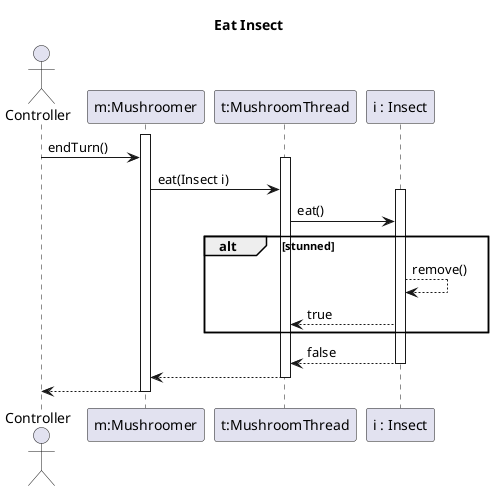 @startuml eatInsect
title Eat Insect

actor Controller
participant "m:Mushroomer" as M
participant "t:MushroomThread" as T
participant "i : Insect" as I

activate M
Controller-> M : endTurn()
activate T
    M->T: eat(Insect i)
    activate I
        T->I : eat() 
        alt stunned      
            I-->I : remove()  
            I-->T : true  
        end 
        I-->T : false
    deactivate I
    T-->M
deactivate T
M-->Controller
deactivate M
@enduml
